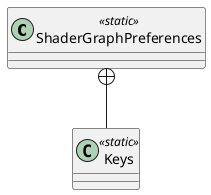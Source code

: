@startuml
class ShaderGraphPreferences <<static>> {
}
class Keys <<static>> {
}
ShaderGraphPreferences +-- Keys
@enduml
